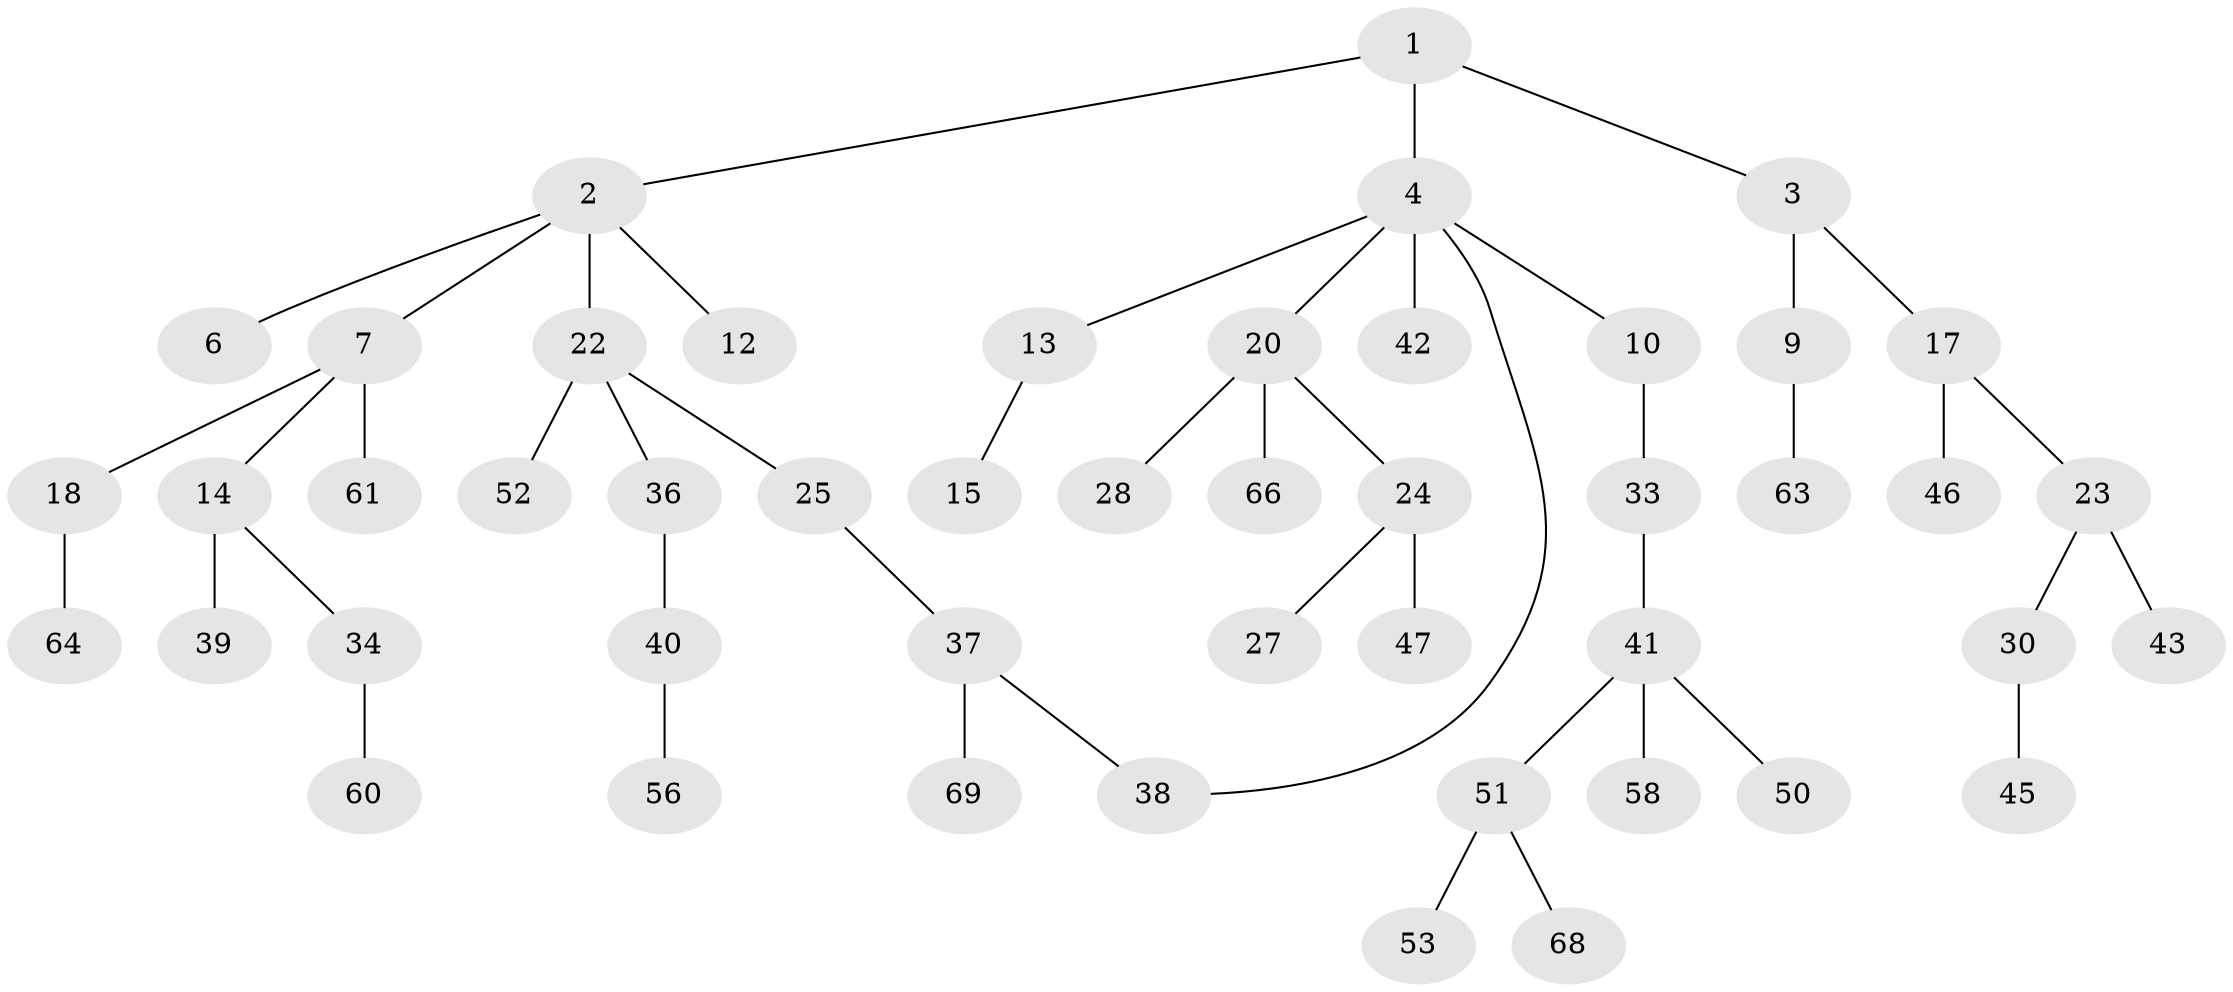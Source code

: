 // Generated by graph-tools (version 1.1) at 2025/51/02/27/25 19:51:37]
// undirected, 48 vertices, 48 edges
graph export_dot {
graph [start="1"]
  node [color=gray90,style=filled];
  1 [super="+62"];
  2 [super="+5"];
  3;
  4 [super="+8"];
  6;
  7 [super="+11"];
  9 [super="+21"];
  10;
  12 [super="+35"];
  13;
  14 [super="+31"];
  15 [super="+16"];
  17 [super="+19"];
  18;
  20;
  22 [super="+29"];
  23;
  24 [super="+26"];
  25 [super="+65"];
  27;
  28 [super="+59"];
  30 [super="+32"];
  33;
  34 [super="+44"];
  36;
  37 [super="+49"];
  38;
  39 [super="+67"];
  40 [super="+57"];
  41 [super="+55"];
  42;
  43 [super="+54"];
  45 [super="+48"];
  46;
  47;
  50;
  51;
  52;
  53;
  56;
  58;
  60;
  61;
  63;
  64;
  66;
  68;
  69;
  1 -- 2;
  1 -- 3;
  1 -- 4;
  2 -- 6;
  2 -- 12;
  2 -- 22;
  2 -- 7;
  3 -- 9;
  3 -- 17;
  4 -- 10;
  4 -- 13;
  4 -- 20;
  4 -- 38;
  4 -- 42;
  7 -- 14;
  7 -- 18;
  7 -- 61;
  9 -- 63;
  10 -- 33;
  13 -- 15;
  14 -- 39;
  14 -- 34;
  17 -- 46;
  17 -- 23;
  18 -- 64;
  20 -- 24;
  20 -- 28;
  20 -- 66;
  22 -- 25;
  22 -- 52;
  22 -- 36;
  23 -- 30;
  23 -- 43;
  24 -- 27;
  24 -- 47;
  25 -- 37;
  30 -- 45;
  33 -- 41;
  34 -- 60;
  36 -- 40;
  37 -- 69;
  37 -- 38;
  40 -- 56;
  41 -- 50;
  41 -- 51;
  41 -- 58;
  51 -- 53;
  51 -- 68;
}
